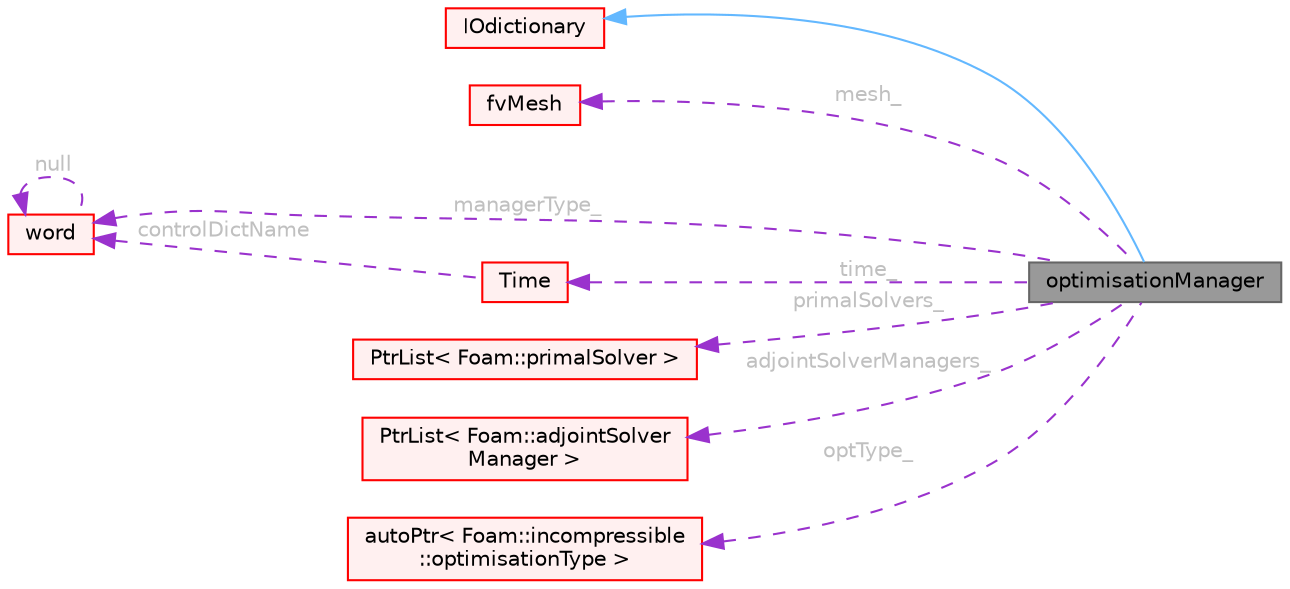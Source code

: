 digraph "optimisationManager"
{
 // LATEX_PDF_SIZE
  bgcolor="transparent";
  edge [fontname=Helvetica,fontsize=10,labelfontname=Helvetica,labelfontsize=10];
  node [fontname=Helvetica,fontsize=10,shape=box,height=0.2,width=0.4];
  rankdir="LR";
  Node1 [id="Node000001",label="optimisationManager",height=0.2,width=0.4,color="gray40", fillcolor="grey60", style="filled", fontcolor="black",tooltip="Abstract base class for optimisation methods."];
  Node2 -> Node1 [id="edge1_Node000001_Node000002",dir="back",color="steelblue1",style="solid",tooltip=" "];
  Node2 [id="Node000002",label="IOdictionary",height=0.2,width=0.4,color="red", fillcolor="#FFF0F0", style="filled",URL="$classFoam_1_1IOdictionary.html",tooltip="IOdictionary is derived from dictionary and IOobject to give the dictionary automatic IO functionalit..."];
  Node15 -> Node1 [id="edge2_Node000001_Node000015",dir="back",color="darkorchid3",style="dashed",tooltip=" ",label=" mesh_",fontcolor="grey" ];
  Node15 [id="Node000015",label="fvMesh",height=0.2,width=0.4,color="red", fillcolor="#FFF0F0", style="filled",URL="$classFoam_1_1fvMesh.html",tooltip="Mesh data needed to do the Finite Volume discretisation."];
  Node54 -> Node1 [id="edge3_Node000001_Node000054",dir="back",color="darkorchid3",style="dashed",tooltip=" ",label=" time_",fontcolor="grey" ];
  Node54 [id="Node000054",label="Time",height=0.2,width=0.4,color="red", fillcolor="#FFF0F0", style="filled",URL="$classFoam_1_1Time.html",tooltip="Class to control time during OpenFOAM simulations that is also the top-level objectRegistry."];
  Node22 -> Node54 [id="edge4_Node000054_Node000022",dir="back",color="darkorchid3",style="dashed",tooltip=" ",label=" controlDictName",fontcolor="grey" ];
  Node22 [id="Node000022",label="word",height=0.2,width=0.4,color="red", fillcolor="#FFF0F0", style="filled",URL="$classFoam_1_1word.html",tooltip="A class for handling words, derived from Foam::string."];
  Node22 -> Node22 [id="edge5_Node000022_Node000022",dir="back",color="darkorchid3",style="dashed",tooltip=" ",label=" null",fontcolor="grey" ];
  Node71 -> Node1 [id="edge6_Node000001_Node000071",dir="back",color="darkorchid3",style="dashed",tooltip=" ",label=" primalSolvers_",fontcolor="grey" ];
  Node71 [id="Node000071",label="PtrList\< Foam::primalSolver \>",height=0.2,width=0.4,color="red", fillcolor="#FFF0F0", style="filled",URL="$classFoam_1_1PtrList.html",tooltip=" "];
  Node74 -> Node1 [id="edge7_Node000001_Node000074",dir="back",color="darkorchid3",style="dashed",tooltip=" ",label=" adjointSolverManagers_",fontcolor="grey" ];
  Node74 [id="Node000074",label="PtrList\< Foam::adjointSolver\lManager \>",height=0.2,width=0.4,color="red", fillcolor="#FFF0F0", style="filled",URL="$classFoam_1_1PtrList.html",tooltip=" "];
  Node22 -> Node1 [id="edge8_Node000001_Node000022",dir="back",color="darkorchid3",style="dashed",tooltip=" ",label=" managerType_",fontcolor="grey" ];
  Node76 -> Node1 [id="edge9_Node000001_Node000076",dir="back",color="darkorchid3",style="dashed",tooltip=" ",label=" optType_",fontcolor="grey" ];
  Node76 [id="Node000076",label="autoPtr\< Foam::incompressible\l::optimisationType \>",height=0.2,width=0.4,color="red", fillcolor="#FFF0F0", style="filled",URL="$classFoam_1_1autoPtr.html",tooltip=" "];
}
